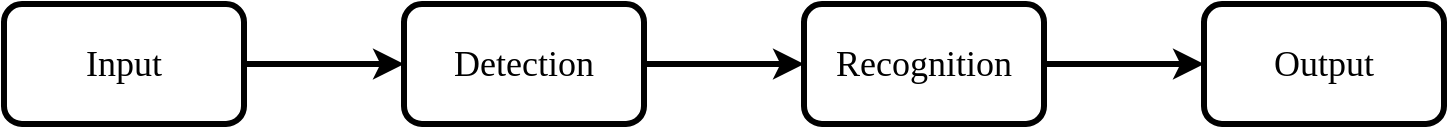 <mxfile>
    <diagram id="YwhgxR32_Oy_AQq55r3D" name="ページ1">
        <mxGraphModel dx="854" dy="2209" grid="1" gridSize="10" guides="1" tooltips="1" connect="1" arrows="1" fold="1" page="1" pageScale="1" pageWidth="827" pageHeight="1169" background="#ffffff" math="0" shadow="0">
            <root>
                <mxCell id="0"/>
                <mxCell id="1" parent="0"/>
                <mxCell id="10" style="edgeStyle=none;html=1;exitX=1;exitY=0.5;exitDx=0;exitDy=0;entryX=0;entryY=0.5;entryDx=0;entryDy=0;strokeColor=#000000;strokeWidth=3;" parent="1" source="4" target="5" edge="1">
                    <mxGeometry relative="1" as="geometry"/>
                </mxCell>
                <mxCell id="4" value="&lt;font face=&quot;Times New Roman&quot; color=&quot;#000000&quot; style=&quot;font-size: 18px&quot;&gt;Recognition&lt;/font&gt;" style="rounded=1;whiteSpace=wrap;html=1;fillColor=#FFFFFF;strokeColor=#000000;strokeWidth=3;" parent="1" vertex="1">
                    <mxGeometry x="560" y="240" width="120" height="60" as="geometry"/>
                </mxCell>
                <mxCell id="5" value="&lt;font face=&quot;Times New Roman&quot; color=&quot;#000000&quot; style=&quot;font-size: 18px&quot;&gt;Output&lt;/font&gt;" style="rounded=1;whiteSpace=wrap;html=1;fillColor=#FFFFFF;strokeColor=#000000;strokeWidth=3;" parent="1" vertex="1">
                    <mxGeometry x="760" y="240" width="120" height="60" as="geometry"/>
                </mxCell>
                <mxCell id="9" style="edgeStyle=none;html=1;exitX=1;exitY=0.5;exitDx=0;exitDy=0;entryX=0;entryY=0.5;entryDx=0;entryDy=0;strokeColor=#000000;strokeWidth=3;" parent="1" source="6" target="4" edge="1">
                    <mxGeometry relative="1" as="geometry"/>
                </mxCell>
                <mxCell id="6" value="&lt;font face=&quot;Times New Roman&quot; color=&quot;#000000&quot; style=&quot;font-size: 18px&quot;&gt;Detection&lt;/font&gt;" style="rounded=1;whiteSpace=wrap;html=1;fillColor=#FFFFFF;strokeColor=#000000;strokeWidth=3;" parent="1" vertex="1">
                    <mxGeometry x="360" y="240" width="120" height="60" as="geometry"/>
                </mxCell>
                <mxCell id="8" style="edgeStyle=none;html=1;exitX=1;exitY=0.5;exitDx=0;exitDy=0;entryX=0;entryY=0.5;entryDx=0;entryDy=0;strokeColor=#000000;strokeWidth=3;" parent="1" source="7" target="6" edge="1">
                    <mxGeometry relative="1" as="geometry"/>
                </mxCell>
                <mxCell id="7" value="&lt;font face=&quot;Times New Roman&quot; color=&quot;#000000&quot; style=&quot;font-size: 18px&quot;&gt;Input&lt;/font&gt;" style="rounded=1;whiteSpace=wrap;html=1;fillColor=#FFFFFF;strokeColor=#000000;strokeWidth=3;" parent="1" vertex="1">
                    <mxGeometry x="160" y="240" width="120" height="60" as="geometry"/>
                </mxCell>
            </root>
        </mxGraphModel>
    </diagram>
</mxfile>
